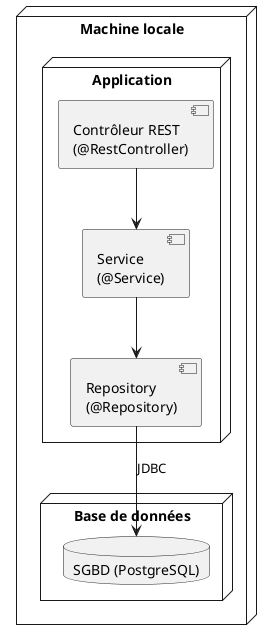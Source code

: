 @startuml
node "Machine locale" {

  node "Application" {
    component "Contrôleur REST\n(@RestController)"
    component "Service\n(@Service)"
    component "Repository\n(@Repository)"
  }

  node "Base de données" {
    database "SGBD (PostgreSQL)"
  }

  "Contrôleur REST\n(@RestController)" --> "Service\n(@Service)"
  "Service\n(@Service)" --> "Repository\n(@Repository)"
  "Repository\n(@Repository)" --> "SGBD (PostgreSQL)" : JDBC
}
@enduml